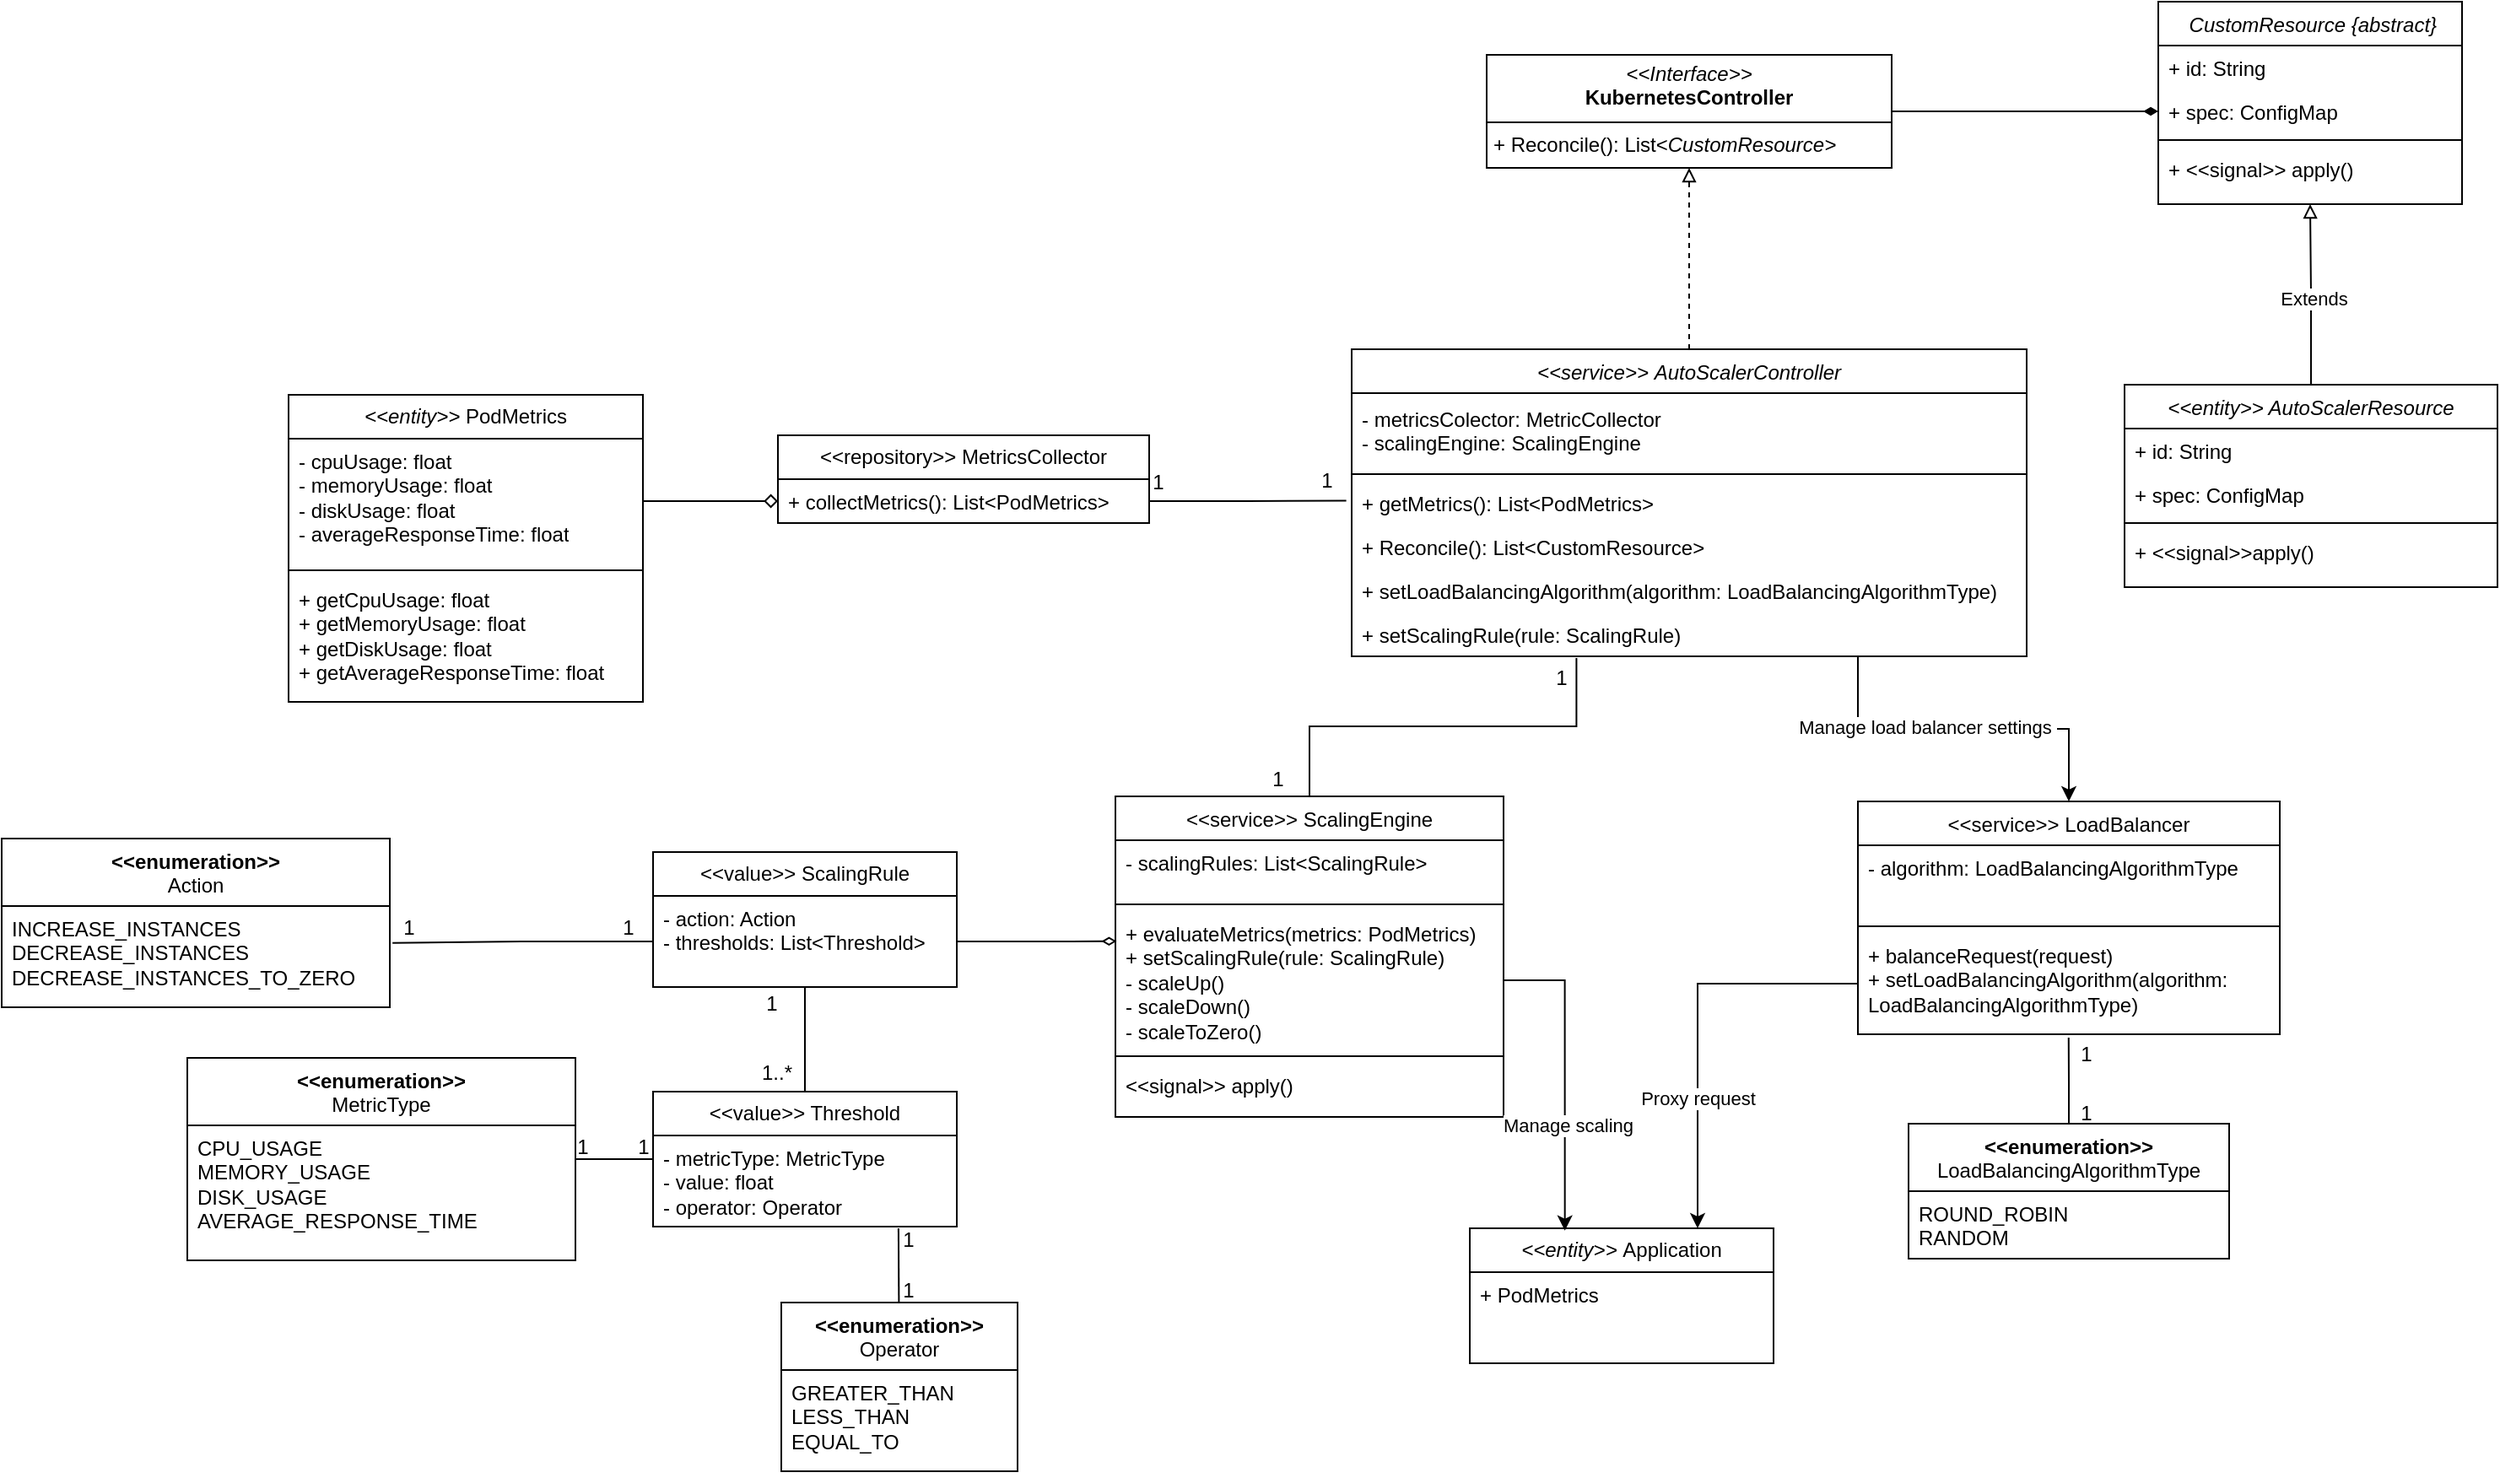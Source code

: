 <mxfile version="24.7.8">
  <diagram name="Страница — 1" id="DGp-1BqGF6IHvm2e77TG">
    <mxGraphModel dx="3447" dy="1218" grid="1" gridSize="10" guides="1" tooltips="1" connect="1" arrows="1" fold="1" page="1" pageScale="1" pageWidth="827" pageHeight="1169" math="0" shadow="0">
      <root>
        <mxCell id="0" />
        <mxCell id="1" parent="0" />
        <mxCell id="kP3Kko3-cJWs_1ZrGVj_-54" value="&lt;span style=&quot;font-style: italic; text-wrap: nowrap;&quot;&gt;&amp;lt;&amp;lt;entity&amp;gt;&amp;gt;&lt;/span&gt;&amp;nbsp;PodMetrics" style="swimlane;fontStyle=0;childLayout=stackLayout;horizontal=1;startSize=26;fillColor=none;horizontalStack=0;resizeParent=1;resizeParentMax=0;resizeLast=0;collapsible=1;marginBottom=0;whiteSpace=wrap;html=1;" parent="1" vertex="1">
          <mxGeometry x="-1450" y="906" width="210" height="182" as="geometry" />
        </mxCell>
        <mxCell id="kP3Kko3-cJWs_1ZrGVj_-55" value="&lt;div&gt;- cpuUsage: float&lt;/div&gt;&lt;div&gt;&lt;span style=&quot;background-color: initial;&quot;&gt;- memoryUsage: float&lt;/span&gt;&lt;/div&gt;&lt;div&gt;- diskUsage: float&lt;/div&gt;&lt;div&gt;- averageResponseTime: float&lt;/div&gt;" style="text;strokeColor=none;fillColor=none;align=left;verticalAlign=top;spacingLeft=4;spacingRight=4;overflow=hidden;rotatable=0;points=[[0,0.5],[1,0.5]];portConstraint=eastwest;whiteSpace=wrap;html=1;" parent="kP3Kko3-cJWs_1ZrGVj_-54" vertex="1">
          <mxGeometry y="26" width="210" height="74" as="geometry" />
        </mxCell>
        <mxCell id="j2k7lzoektzGdvymhS1a-54" value="" style="line;html=1;strokeWidth=1;align=left;verticalAlign=middle;spacingTop=-1;spacingLeft=3;spacingRight=3;rotatable=0;labelPosition=right;points=[];portConstraint=eastwest;" vertex="1" parent="kP3Kko3-cJWs_1ZrGVj_-54">
          <mxGeometry y="100" width="210" height="8" as="geometry" />
        </mxCell>
        <mxCell id="j2k7lzoektzGdvymhS1a-53" value="&lt;div&gt;+ getCpuUsage: float&lt;/div&gt;&lt;div&gt;&lt;span style=&quot;background-color: initial;&quot;&gt;+ getMemoryUsage: float&lt;/span&gt;&lt;/div&gt;&lt;div&gt;+ getDiskUsage: float&lt;/div&gt;&lt;div&gt;+ getAverageResponseTime: float&lt;/div&gt;" style="text;strokeColor=none;fillColor=none;align=left;verticalAlign=top;spacingLeft=4;spacingRight=4;overflow=hidden;rotatable=0;points=[[0,0.5],[1,0.5]];portConstraint=eastwest;whiteSpace=wrap;html=1;" vertex="1" parent="kP3Kko3-cJWs_1ZrGVj_-54">
          <mxGeometry y="108" width="210" height="74" as="geometry" />
        </mxCell>
        <mxCell id="j2k7lzoektzGdvymhS1a-25" style="edgeStyle=orthogonalEdgeStyle;rounded=0;orthogonalLoop=1;jettySize=auto;html=1;entryX=0;entryY=0.5;entryDx=0;entryDy=0;endArrow=diamondThin;endFill=1;" edge="1" parent="1" source="j2k7lzoektzGdvymhS1a-18" target="j2k7lzoektzGdvymhS1a-21">
          <mxGeometry relative="1" as="geometry" />
        </mxCell>
        <mxCell id="j2k7lzoektzGdvymhS1a-18" value="&lt;p style=&quot;margin:0px;margin-top:4px;text-align:center;&quot;&gt;&lt;i&gt;&amp;lt;&amp;lt;Interface&amp;gt;&amp;gt;&lt;/i&gt;&lt;br&gt;&lt;b&gt;KubernetesController&lt;/b&gt;&lt;/p&gt;&lt;hr size=&quot;1&quot; style=&quot;border-style:solid;&quot;&gt;&lt;p style=&quot;margin:0px;margin-left:4px;&quot;&gt;&lt;/p&gt;&lt;p style=&quot;margin:0px;margin-left:4px;&quot;&gt;+ Reconcile():&amp;nbsp;&lt;span style=&quot;background-color: initial;&quot;&gt;List&amp;lt;&lt;/span&gt;&lt;span style=&quot;background-color: initial; font-style: italic; text-align: center; text-wrap: nowrap;&quot;&gt;CustomResource&amp;gt;&lt;/span&gt;&lt;/p&gt;" style="verticalAlign=top;align=left;overflow=fill;html=1;whiteSpace=wrap;" vertex="1" parent="1">
          <mxGeometry x="-740" y="704.5" width="240" height="67" as="geometry" />
        </mxCell>
        <mxCell id="j2k7lzoektzGdvymhS1a-19" value=" CustomResource {abstract}" style="swimlane;fontStyle=2;align=center;verticalAlign=top;childLayout=stackLayout;horizontal=1;startSize=26;horizontalStack=0;resizeParent=1;resizeLast=0;collapsible=1;marginBottom=0;rounded=0;shadow=0;strokeWidth=1;" vertex="1" parent="1">
          <mxGeometry x="-342" y="673" width="180" height="120" as="geometry">
            <mxRectangle x="230" y="140" width="160" height="26" as="alternateBounds" />
          </mxGeometry>
        </mxCell>
        <mxCell id="j2k7lzoektzGdvymhS1a-20" value="+ id: String" style="text;align=left;verticalAlign=top;spacingLeft=4;spacingRight=4;overflow=hidden;rotatable=0;points=[[0,0.5],[1,0.5]];portConstraint=eastwest;" vertex="1" parent="j2k7lzoektzGdvymhS1a-19">
          <mxGeometry y="26" width="180" height="26" as="geometry" />
        </mxCell>
        <mxCell id="j2k7lzoektzGdvymhS1a-21" value="+ spec: ConfigMap" style="text;align=left;verticalAlign=top;spacingLeft=4;spacingRight=4;overflow=hidden;rotatable=0;points=[[0,0.5],[1,0.5]];portConstraint=eastwest;" vertex="1" parent="j2k7lzoektzGdvymhS1a-19">
          <mxGeometry y="52" width="180" height="26" as="geometry" />
        </mxCell>
        <mxCell id="j2k7lzoektzGdvymhS1a-22" value="" style="line;html=1;strokeWidth=1;align=left;verticalAlign=middle;spacingTop=-1;spacingLeft=3;spacingRight=3;rotatable=0;labelPosition=right;points=[];portConstraint=eastwest;" vertex="1" parent="j2k7lzoektzGdvymhS1a-19">
          <mxGeometry y="78" width="180" height="8" as="geometry" />
        </mxCell>
        <mxCell id="j2k7lzoektzGdvymhS1a-23" value="+ &lt;&lt;signal&gt;&gt; apply()" style="text;align=left;verticalAlign=top;spacingLeft=4;spacingRight=4;overflow=hidden;rotatable=0;points=[[0,0.5],[1,0.5]];portConstraint=eastwest;" vertex="1" parent="j2k7lzoektzGdvymhS1a-19">
          <mxGeometry y="86" width="180" height="26" as="geometry" />
        </mxCell>
        <mxCell id="j2k7lzoektzGdvymhS1a-35" style="edgeStyle=orthogonalEdgeStyle;rounded=0;orthogonalLoop=1;jettySize=auto;html=1;exitX=0.5;exitY=0;exitDx=0;exitDy=0;entryX=0.5;entryY=1;entryDx=0;entryDy=0;endArrow=block;endFill=0;dashed=1;" edge="1" parent="1" source="j2k7lzoektzGdvymhS1a-26" target="j2k7lzoektzGdvymhS1a-18">
          <mxGeometry relative="1" as="geometry" />
        </mxCell>
        <mxCell id="j2k7lzoektzGdvymhS1a-71" style="edgeStyle=orthogonalEdgeStyle;rounded=0;orthogonalLoop=1;jettySize=auto;html=1;exitX=0.75;exitY=1;exitDx=0;exitDy=0;entryX=0.5;entryY=0;entryDx=0;entryDy=0;" edge="1" parent="1" source="j2k7lzoektzGdvymhS1a-26" target="j2k7lzoektzGdvymhS1a-56">
          <mxGeometry relative="1" as="geometry" />
        </mxCell>
        <mxCell id="j2k7lzoektzGdvymhS1a-73" value="Manage load balancer settings&amp;nbsp;" style="edgeLabel;html=1;align=center;verticalAlign=middle;resizable=0;points=[];" vertex="1" connectable="0" parent="j2k7lzoektzGdvymhS1a-71">
          <mxGeometry x="-0.204" y="1" relative="1" as="geometry">
            <mxPoint as="offset" />
          </mxGeometry>
        </mxCell>
        <mxCell id="j2k7lzoektzGdvymhS1a-26" value="&lt;&lt;service&gt;&gt; AutoScalerController" style="swimlane;fontStyle=2;align=center;verticalAlign=top;childLayout=stackLayout;horizontal=1;startSize=26;horizontalStack=0;resizeParent=1;resizeLast=0;collapsible=1;marginBottom=0;rounded=0;shadow=0;strokeWidth=1;" vertex="1" parent="1">
          <mxGeometry x="-820" y="879" width="400" height="182" as="geometry">
            <mxRectangle x="230" y="140" width="160" height="26" as="alternateBounds" />
          </mxGeometry>
        </mxCell>
        <mxCell id="j2k7lzoektzGdvymhS1a-28" value="- metricsColector: MetricCollector&#xa;- scalingEngine: ScalingEngine" style="text;align=left;verticalAlign=middle;spacingLeft=4;spacingRight=4;overflow=hidden;rotatable=0;points=[[0,0.5],[1,0.5]];portConstraint=eastwest;" vertex="1" parent="j2k7lzoektzGdvymhS1a-26">
          <mxGeometry y="26" width="400" height="44" as="geometry" />
        </mxCell>
        <mxCell id="j2k7lzoektzGdvymhS1a-29" value="" style="line;html=1;strokeWidth=1;align=left;verticalAlign=middle;spacingTop=-1;spacingLeft=3;spacingRight=3;rotatable=0;labelPosition=right;points=[];portConstraint=eastwest;" vertex="1" parent="j2k7lzoektzGdvymhS1a-26">
          <mxGeometry y="70" width="400" height="8" as="geometry" />
        </mxCell>
        <mxCell id="j2k7lzoektzGdvymhS1a-31" value="+ getMetrics(): List&lt;PodMetrics&gt;" style="text;align=left;verticalAlign=top;spacingLeft=4;spacingRight=4;overflow=hidden;rotatable=0;points=[[0,0.5],[1,0.5]];portConstraint=eastwest;" vertex="1" parent="j2k7lzoektzGdvymhS1a-26">
          <mxGeometry y="78" width="400" height="26" as="geometry" />
        </mxCell>
        <mxCell id="j2k7lzoektzGdvymhS1a-52" value="+ Reconcile(): List&lt;CustomResource&gt;&#xa;" style="text;align=left;verticalAlign=top;spacingLeft=4;spacingRight=4;overflow=hidden;rotatable=0;points=[[0,0.5],[1,0.5]];portConstraint=eastwest;" vertex="1" parent="j2k7lzoektzGdvymhS1a-26">
          <mxGeometry y="104" width="400" height="26" as="geometry" />
        </mxCell>
        <mxCell id="j2k7lzoektzGdvymhS1a-75" value="+ setLoadBalancingAlgorithm(algorithm: LoadBalancingAlgorithmType)&#xa;" style="text;align=left;verticalAlign=top;spacingLeft=4;spacingRight=4;overflow=hidden;rotatable=0;points=[[0,0.5],[1,0.5]];portConstraint=eastwest;" vertex="1" parent="j2k7lzoektzGdvymhS1a-26">
          <mxGeometry y="130" width="400" height="26" as="geometry" />
        </mxCell>
        <mxCell id="j2k7lzoektzGdvymhS1a-107" value="+ setScalingRule(rule: ScalingRule)&#xa;" style="text;align=left;verticalAlign=top;spacingLeft=4;spacingRight=4;overflow=hidden;rotatable=0;points=[[0,0.5],[1,0.5]];portConstraint=eastwest;" vertex="1" parent="j2k7lzoektzGdvymhS1a-26">
          <mxGeometry y="156" width="400" height="26" as="geometry" />
        </mxCell>
        <mxCell id="j2k7lzoektzGdvymhS1a-41" style="edgeStyle=orthogonalEdgeStyle;rounded=0;orthogonalLoop=1;jettySize=auto;html=1;exitX=0.5;exitY=0;exitDx=0;exitDy=0;entryX=0.5;entryY=1;entryDx=0;entryDy=0;endArrow=block;endFill=0;" edge="1" parent="1" source="j2k7lzoektzGdvymhS1a-36" target="j2k7lzoektzGdvymhS1a-19">
          <mxGeometry relative="1" as="geometry" />
        </mxCell>
        <mxCell id="j2k7lzoektzGdvymhS1a-42" value="Extends" style="edgeLabel;html=1;align=center;verticalAlign=middle;resizable=0;points=[];" vertex="1" connectable="0" parent="j2k7lzoektzGdvymhS1a-41">
          <mxGeometry x="-0.04" y="-1" relative="1" as="geometry">
            <mxPoint as="offset" />
          </mxGeometry>
        </mxCell>
        <mxCell id="j2k7lzoektzGdvymhS1a-36" value="&lt;&lt;entity&gt;&gt; AutoScalerResource" style="swimlane;fontStyle=2;align=center;verticalAlign=top;childLayout=stackLayout;horizontal=1;startSize=26;horizontalStack=0;resizeParent=1;resizeLast=0;collapsible=1;marginBottom=0;rounded=0;shadow=0;strokeWidth=1;" vertex="1" parent="1">
          <mxGeometry x="-362" y="900" width="221" height="120" as="geometry">
            <mxRectangle x="230" y="140" width="160" height="26" as="alternateBounds" />
          </mxGeometry>
        </mxCell>
        <mxCell id="j2k7lzoektzGdvymhS1a-37" value="+ id: String" style="text;align=left;verticalAlign=top;spacingLeft=4;spacingRight=4;overflow=hidden;rotatable=0;points=[[0,0.5],[1,0.5]];portConstraint=eastwest;" vertex="1" parent="j2k7lzoektzGdvymhS1a-36">
          <mxGeometry y="26" width="221" height="26" as="geometry" />
        </mxCell>
        <mxCell id="j2k7lzoektzGdvymhS1a-38" value="+ spec: ConfigMap" style="text;align=left;verticalAlign=top;spacingLeft=4;spacingRight=4;overflow=hidden;rotatable=0;points=[[0,0.5],[1,0.5]];portConstraint=eastwest;" vertex="1" parent="j2k7lzoektzGdvymhS1a-36">
          <mxGeometry y="52" width="221" height="26" as="geometry" />
        </mxCell>
        <mxCell id="j2k7lzoektzGdvymhS1a-39" value="" style="line;html=1;strokeWidth=1;align=left;verticalAlign=middle;spacingTop=-1;spacingLeft=3;spacingRight=3;rotatable=0;labelPosition=right;points=[];portConstraint=eastwest;" vertex="1" parent="j2k7lzoektzGdvymhS1a-36">
          <mxGeometry y="78" width="221" height="8" as="geometry" />
        </mxCell>
        <mxCell id="j2k7lzoektzGdvymhS1a-40" value="+ &lt;&lt;signal&gt;&gt;apply()" style="text;align=left;verticalAlign=top;spacingLeft=4;spacingRight=4;overflow=hidden;rotatable=0;points=[[0,0.5],[1,0.5]];portConstraint=eastwest;" vertex="1" parent="j2k7lzoektzGdvymhS1a-36">
          <mxGeometry y="86" width="221" height="26" as="geometry" />
        </mxCell>
        <mxCell id="j2k7lzoektzGdvymhS1a-51" style="edgeStyle=orthogonalEdgeStyle;rounded=0;orthogonalLoop=1;jettySize=auto;html=1;exitX=1;exitY=0.5;exitDx=0;exitDy=0;endArrow=none;endFill=0;entryX=-0.008;entryY=0.142;entryDx=0;entryDy=0;entryPerimeter=0;" edge="1" parent="1" source="j2k7lzoektzGdvymhS1a-44">
          <mxGeometry relative="1" as="geometry">
            <mxPoint x="-823.2" y="968.692" as="targetPoint" />
          </mxGeometry>
        </mxCell>
        <mxCell id="j2k7lzoektzGdvymhS1a-43" value="&amp;lt;&amp;lt;repository&amp;gt;&amp;gt; MetricsCollector" style="swimlane;fontStyle=0;childLayout=stackLayout;horizontal=1;startSize=26;fillColor=none;horizontalStack=0;resizeParent=1;resizeParentMax=0;resizeLast=0;collapsible=1;marginBottom=0;whiteSpace=wrap;html=1;" vertex="1" parent="1">
          <mxGeometry x="-1160" y="930" width="220" height="52" as="geometry" />
        </mxCell>
        <mxCell id="j2k7lzoektzGdvymhS1a-44" value="+ collectMetrics(): List&amp;lt;PodMetrics&amp;gt;" style="text;strokeColor=none;fillColor=none;align=left;verticalAlign=top;spacingLeft=4;spacingRight=4;overflow=hidden;rotatable=0;points=[[0,0.5],[1,0.5]];portConstraint=eastwest;whiteSpace=wrap;html=1;" vertex="1" parent="j2k7lzoektzGdvymhS1a-43">
          <mxGeometry y="26" width="220" height="26" as="geometry" />
        </mxCell>
        <mxCell id="j2k7lzoektzGdvymhS1a-55" style="edgeStyle=orthogonalEdgeStyle;rounded=0;orthogonalLoop=1;jettySize=auto;html=1;exitX=1;exitY=0.5;exitDx=0;exitDy=0;entryX=0;entryY=0.5;entryDx=0;entryDy=0;endArrow=diamond;endFill=0;" edge="1" parent="1" source="kP3Kko3-cJWs_1ZrGVj_-55" target="j2k7lzoektzGdvymhS1a-44">
          <mxGeometry relative="1" as="geometry" />
        </mxCell>
        <mxCell id="j2k7lzoektzGdvymhS1a-56" value="&lt;span style=&quot;font-weight: normal;&quot;&gt;&amp;lt;&amp;lt;&lt;/span&gt;&lt;span style=&quot;font-weight: 400;&quot;&gt;service&lt;/span&gt;&lt;span style=&quot;font-weight: normal;&quot;&gt;&amp;gt;&amp;gt;&amp;nbsp;&lt;/span&gt;&lt;span style=&quot;font-weight: normal;&quot;&gt;LoadBalancer&lt;/span&gt;" style="swimlane;fontStyle=1;align=center;verticalAlign=top;childLayout=stackLayout;horizontal=1;startSize=26;horizontalStack=0;resizeParent=1;resizeParentMax=0;resizeLast=0;collapsible=1;marginBottom=0;whiteSpace=wrap;html=1;" vertex="1" parent="1">
          <mxGeometry x="-520" y="1147" width="250" height="138" as="geometry" />
        </mxCell>
        <mxCell id="j2k7lzoektzGdvymhS1a-57" value="&lt;div&gt;- algorithm: LoadBalancingAlgorithmType&lt;/div&gt;&lt;div&gt;&lt;br&gt;&lt;/div&gt;" style="text;strokeColor=none;fillColor=none;align=left;verticalAlign=top;spacingLeft=4;spacingRight=4;overflow=hidden;rotatable=0;points=[[0,0.5],[1,0.5]];portConstraint=eastwest;whiteSpace=wrap;html=1;" vertex="1" parent="j2k7lzoektzGdvymhS1a-56">
          <mxGeometry y="26" width="250" height="44" as="geometry" />
        </mxCell>
        <mxCell id="j2k7lzoektzGdvymhS1a-58" value="" style="line;strokeWidth=1;fillColor=none;align=left;verticalAlign=middle;spacingTop=-1;spacingLeft=3;spacingRight=3;rotatable=0;labelPosition=right;points=[];portConstraint=eastwest;strokeColor=inherit;" vertex="1" parent="j2k7lzoektzGdvymhS1a-56">
          <mxGeometry y="70" width="250" height="8" as="geometry" />
        </mxCell>
        <mxCell id="j2k7lzoektzGdvymhS1a-59" value="+ balanceRequest(request)&lt;div&gt;&lt;div&gt;+ setLoadBalancingAlgorithm(algorithm: LoadBalancingAlgorithmType)&lt;/div&gt;&lt;/div&gt;&lt;div&gt;&lt;br&gt;&lt;/div&gt;" style="text;strokeColor=none;fillColor=none;align=left;verticalAlign=top;spacingLeft=4;spacingRight=4;overflow=hidden;rotatable=0;points=[[0,0.5],[1,0.5]];portConstraint=eastwest;whiteSpace=wrap;html=1;" vertex="1" parent="j2k7lzoektzGdvymhS1a-56">
          <mxGeometry y="78" width="250" height="60" as="geometry" />
        </mxCell>
        <mxCell id="j2k7lzoektzGdvymhS1a-68" style="edgeStyle=orthogonalEdgeStyle;rounded=0;orthogonalLoop=1;jettySize=auto;html=1;exitX=0.5;exitY=0;exitDx=0;exitDy=0;endArrow=none;endFill=0;" edge="1" parent="1" source="j2k7lzoektzGdvymhS1a-60">
          <mxGeometry relative="1" as="geometry">
            <mxPoint x="-395.121" y="1287" as="targetPoint" />
          </mxGeometry>
        </mxCell>
        <mxCell id="j2k7lzoektzGdvymhS1a-60" value="&amp;lt;&amp;lt;enumeration&amp;gt;&amp;gt;&lt;div&gt;&lt;div style=&quot;&quot;&gt;&lt;span style=&quot;font-weight: 400;&quot;&gt;LoadBalancingAlgorithmType&lt;/span&gt;&lt;br&gt;&lt;/div&gt;&lt;/div&gt;&lt;div&gt;&lt;span style=&quot;background-color: initial;&quot;&gt;&lt;br&gt;&lt;/span&gt;&lt;/div&gt;" style="swimlane;fontStyle=1;align=center;verticalAlign=top;childLayout=stackLayout;horizontal=1;startSize=40;horizontalStack=0;resizeParent=1;resizeParentMax=0;resizeLast=0;collapsible=1;marginBottom=0;whiteSpace=wrap;html=1;" vertex="1" parent="1">
          <mxGeometry x="-490" y="1338" width="190" height="80" as="geometry" />
        </mxCell>
        <mxCell id="j2k7lzoektzGdvymhS1a-61" value="ROUND_ROBIN&lt;div&gt;RANDOM&lt;/div&gt;" style="text;strokeColor=none;fillColor=none;align=left;verticalAlign=top;spacingLeft=4;spacingRight=4;overflow=hidden;rotatable=0;points=[[0,0.5],[1,0.5]];portConstraint=eastwest;whiteSpace=wrap;html=1;" vertex="1" parent="j2k7lzoektzGdvymhS1a-60">
          <mxGeometry y="40" width="190" height="40" as="geometry" />
        </mxCell>
        <mxCell id="j2k7lzoektzGdvymhS1a-74" style="edgeStyle=orthogonalEdgeStyle;rounded=0;orthogonalLoop=1;jettySize=auto;html=1;exitX=0.5;exitY=0;exitDx=0;exitDy=0;endArrow=none;endFill=0;entryX=0.333;entryY=1.038;entryDx=0;entryDy=0;entryPerimeter=0;" edge="1" parent="1" source="j2k7lzoektzGdvymhS1a-62" target="j2k7lzoektzGdvymhS1a-107">
          <mxGeometry relative="1" as="geometry">
            <mxPoint x="-690" y="1100" as="targetPoint" />
            <mxPoint x="-855" y="1113" as="sourcePoint" />
          </mxGeometry>
        </mxCell>
        <mxCell id="j2k7lzoektzGdvymhS1a-62" value="&lt;span style=&quot;font-weight: normal;&quot;&gt;&amp;lt;&amp;lt;&lt;/span&gt;&lt;span style=&quot;font-weight: 400;&quot;&gt;service&lt;/span&gt;&lt;span style=&quot;font-weight: normal;&quot;&gt;&amp;gt;&amp;gt; ScalingEngine&lt;/span&gt;" style="swimlane;fontStyle=1;align=center;verticalAlign=top;childLayout=stackLayout;horizontal=1;startSize=26;horizontalStack=0;resizeParent=1;resizeParentMax=0;resizeLast=0;collapsible=1;marginBottom=0;whiteSpace=wrap;html=1;" vertex="1" parent="1">
          <mxGeometry x="-960" y="1144" width="230" height="190" as="geometry" />
        </mxCell>
        <mxCell id="j2k7lzoektzGdvymhS1a-63" value="- scalingRules: List&amp;lt;ScalingRule&amp;gt;&lt;div&gt;&lt;br&gt;&lt;/div&gt;" style="text;strokeColor=none;fillColor=none;align=left;verticalAlign=top;spacingLeft=4;spacingRight=4;overflow=hidden;rotatable=0;points=[[0,0.5],[1,0.5]];portConstraint=eastwest;whiteSpace=wrap;html=1;" vertex="1" parent="j2k7lzoektzGdvymhS1a-62">
          <mxGeometry y="26" width="230" height="34" as="geometry" />
        </mxCell>
        <mxCell id="j2k7lzoektzGdvymhS1a-64" value="" style="line;strokeWidth=1;fillColor=none;align=left;verticalAlign=middle;spacingTop=-1;spacingLeft=3;spacingRight=3;rotatable=0;labelPosition=right;points=[];portConstraint=eastwest;strokeColor=inherit;" vertex="1" parent="j2k7lzoektzGdvymhS1a-62">
          <mxGeometry y="60" width="230" height="8" as="geometry" />
        </mxCell>
        <mxCell id="j2k7lzoektzGdvymhS1a-65" value="&lt;div&gt;+ evaluateMetrics(metrics: PodMetrics)&lt;/div&gt;&lt;div&gt;&lt;div&gt;+ setScalingRule(rule: ScalingRule)&lt;br&gt;&lt;/div&gt;&lt;/div&gt;&lt;div&gt;&lt;span style=&quot;background-color: initial;&quot;&gt;- scaleUp()&lt;/span&gt;&lt;br&gt;&lt;/div&gt;&lt;div&gt;- scaleDown()&lt;/div&gt;&lt;div&gt;- scaleToZero()&lt;/div&gt;" style="text;strokeColor=none;fillColor=none;align=left;verticalAlign=top;spacingLeft=4;spacingRight=4;overflow=hidden;rotatable=0;points=[[0,0.5],[1,0.5]];portConstraint=eastwest;whiteSpace=wrap;html=1;" vertex="1" parent="j2k7lzoektzGdvymhS1a-62">
          <mxGeometry y="68" width="230" height="82" as="geometry" />
        </mxCell>
        <mxCell id="j2k7lzoektzGdvymhS1a-66" value="" style="line;strokeWidth=1;fillColor=none;align=left;verticalAlign=middle;spacingTop=-1;spacingLeft=3;spacingRight=3;rotatable=0;labelPosition=right;points=[];portConstraint=eastwest;strokeColor=inherit;" vertex="1" parent="j2k7lzoektzGdvymhS1a-62">
          <mxGeometry y="150" width="230" height="8" as="geometry" />
        </mxCell>
        <mxCell id="j2k7lzoektzGdvymhS1a-67" value="&lt;span style=&quot;text-wrap: nowrap; background-color: rgb(255, 255, 255);&quot;&gt;&amp;lt;&amp;lt;signal&amp;gt;&amp;gt; apply()&lt;/span&gt;" style="text;strokeColor=none;fillColor=none;align=left;verticalAlign=top;spacingLeft=4;spacingRight=4;overflow=hidden;rotatable=0;points=[[0,0.5],[1,0.5]];portConstraint=eastwest;whiteSpace=wrap;html=1;" vertex="1" parent="j2k7lzoektzGdvymhS1a-62">
          <mxGeometry y="158" width="230" height="32" as="geometry" />
        </mxCell>
        <mxCell id="j2k7lzoektzGdvymhS1a-69" value="1" style="text;html=1;align=center;verticalAlign=middle;resizable=0;points=[];autosize=1;strokeColor=none;fillColor=none;" vertex="1" parent="1">
          <mxGeometry x="-400" y="1317" width="30" height="30" as="geometry" />
        </mxCell>
        <mxCell id="j2k7lzoektzGdvymhS1a-70" value="1" style="text;html=1;align=center;verticalAlign=middle;resizable=0;points=[];autosize=1;strokeColor=none;fillColor=none;" vertex="1" parent="1">
          <mxGeometry x="-400" y="1282" width="30" height="30" as="geometry" />
        </mxCell>
        <mxCell id="j2k7lzoektzGdvymhS1a-76" style="rounded=0;orthogonalLoop=1;jettySize=auto;html=1;entryX=0.5;entryY=0;entryDx=0;entryDy=0;startArrow=none;startFill=0;endArrow=none;endFill=0;" edge="1" parent="1" source="j2k7lzoektzGdvymhS1a-77" target="j2k7lzoektzGdvymhS1a-80">
          <mxGeometry relative="1" as="geometry" />
        </mxCell>
        <mxCell id="j2k7lzoektzGdvymhS1a-77" value="&amp;lt;&amp;lt;value&amp;gt;&amp;gt; ScalingRule" style="swimlane;fontStyle=0;childLayout=stackLayout;horizontal=1;startSize=26;fillColor=none;horizontalStack=0;resizeParent=1;resizeParentMax=0;resizeLast=0;collapsible=1;marginBottom=0;whiteSpace=wrap;html=1;" vertex="1" parent="1">
          <mxGeometry x="-1234" y="1177" width="180" height="80" as="geometry" />
        </mxCell>
        <mxCell id="j2k7lzoektzGdvymhS1a-78" value="&lt;div&gt;- action: Action&lt;/div&gt;&lt;div&gt;- thresholds: List&amp;lt;Threshold&amp;gt;&lt;/div&gt;" style="text;strokeColor=none;fillColor=none;align=left;verticalAlign=top;spacingLeft=4;spacingRight=4;overflow=hidden;rotatable=0;points=[[0,0.5],[1,0.5]];portConstraint=eastwest;whiteSpace=wrap;html=1;" vertex="1" parent="j2k7lzoektzGdvymhS1a-77">
          <mxGeometry y="26" width="180" height="54" as="geometry" />
        </mxCell>
        <mxCell id="j2k7lzoektzGdvymhS1a-79" style="rounded=0;orthogonalLoop=1;jettySize=auto;html=1;endArrow=none;endFill=0;" edge="1" parent="1" source="j2k7lzoektzGdvymhS1a-80" target="j2k7lzoektzGdvymhS1a-84">
          <mxGeometry relative="1" as="geometry" />
        </mxCell>
        <mxCell id="j2k7lzoektzGdvymhS1a-80" value="&amp;lt;&amp;lt;value&amp;gt;&amp;gt; Threshold" style="swimlane;fontStyle=0;childLayout=stackLayout;horizontal=1;startSize=26;fillColor=none;horizontalStack=0;resizeParent=1;resizeParentMax=0;resizeLast=0;collapsible=1;marginBottom=0;whiteSpace=wrap;html=1;" vertex="1" parent="1">
          <mxGeometry x="-1234" y="1319" width="180" height="80" as="geometry" />
        </mxCell>
        <mxCell id="j2k7lzoektzGdvymhS1a-81" value="&lt;div&gt;- metricType: MetricType&lt;/div&gt;&lt;div&gt;- value: float&lt;/div&gt;&lt;div&gt;- operator: Operator&lt;/div&gt;" style="text;strokeColor=none;fillColor=none;align=left;verticalAlign=top;spacingLeft=4;spacingRight=4;overflow=hidden;rotatable=0;points=[[0,0.5],[1,0.5]];portConstraint=eastwest;whiteSpace=wrap;html=1;" vertex="1" parent="j2k7lzoektzGdvymhS1a-80">
          <mxGeometry y="26" width="180" height="54" as="geometry" />
        </mxCell>
        <mxCell id="j2k7lzoektzGdvymhS1a-82" value="&amp;lt;&amp;lt;enumeration&amp;gt;&amp;gt;&lt;div&gt;&lt;div style=&quot;font-weight: 400;&quot;&gt;&lt;span style=&quot;background-color: initial;&quot;&gt;Action&lt;/span&gt;&lt;br&gt;&lt;/div&gt;&lt;/div&gt;&lt;div&gt;&lt;span style=&quot;background-color: initial;&quot;&gt;&lt;br&gt;&lt;/span&gt;&lt;/div&gt;" style="swimlane;fontStyle=1;align=center;verticalAlign=top;childLayout=stackLayout;horizontal=1;startSize=40;horizontalStack=0;resizeParent=1;resizeParentMax=0;resizeLast=0;collapsible=1;marginBottom=0;whiteSpace=wrap;html=1;" vertex="1" parent="1">
          <mxGeometry x="-1620" y="1169" width="230" height="100" as="geometry" />
        </mxCell>
        <mxCell id="j2k7lzoektzGdvymhS1a-83" value="&lt;div&gt;INCREASE_INSTANCES&lt;/div&gt;&lt;div&gt;DECREASE_INSTANCES&lt;span style=&quot;background-color: initial;&quot;&gt;&amp;nbsp; DECREASE_INSTANCES_TO_ZERO&lt;/span&gt;&lt;/div&gt;" style="text;strokeColor=none;fillColor=none;align=left;verticalAlign=top;spacingLeft=4;spacingRight=4;overflow=hidden;rotatable=0;points=[[0,0.5],[1,0.5]];portConstraint=eastwest;whiteSpace=wrap;html=1;" vertex="1" parent="j2k7lzoektzGdvymhS1a-82">
          <mxGeometry y="40" width="230" height="60" as="geometry" />
        </mxCell>
        <mxCell id="j2k7lzoektzGdvymhS1a-84" value="&amp;lt;&amp;lt;enumeration&amp;gt;&amp;gt;&lt;div&gt;&lt;div style=&quot;font-weight: 400;&quot;&gt;MetricType&lt;/div&gt;&lt;/div&gt;&lt;div&gt;&lt;span style=&quot;background-color: initial;&quot;&gt;&lt;br&gt;&lt;/span&gt;&lt;/div&gt;" style="swimlane;fontStyle=1;align=center;verticalAlign=top;childLayout=stackLayout;horizontal=1;startSize=40;horizontalStack=0;resizeParent=1;resizeParentMax=0;resizeLast=0;collapsible=1;marginBottom=0;whiteSpace=wrap;html=1;" vertex="1" parent="1">
          <mxGeometry x="-1510" y="1299" width="230" height="120" as="geometry" />
        </mxCell>
        <mxCell id="j2k7lzoektzGdvymhS1a-85" value="&lt;div&gt;CPU_USAGE&lt;/div&gt;&lt;div&gt;MEMORY_USAGE&lt;/div&gt;&lt;div&gt;DISK_USAGE&lt;/div&gt;&lt;div&gt;AVERAGE_RESPONSE_TIME&lt;/div&gt;" style="text;strokeColor=none;fillColor=none;align=left;verticalAlign=top;spacingLeft=4;spacingRight=4;overflow=hidden;rotatable=0;points=[[0,0.5],[1,0.5]];portConstraint=eastwest;whiteSpace=wrap;html=1;" vertex="1" parent="j2k7lzoektzGdvymhS1a-84">
          <mxGeometry y="40" width="230" height="80" as="geometry" />
        </mxCell>
        <mxCell id="j2k7lzoektzGdvymhS1a-86" value="&amp;lt;&amp;lt;enumeration&amp;gt;&amp;gt;&lt;div&gt;&lt;div style=&quot;font-weight: 400;&quot;&gt;&lt;span style=&quot;background-color: initial;&quot;&gt;Operator&lt;/span&gt;&lt;br&gt;&lt;/div&gt;&lt;/div&gt;&lt;div&gt;&lt;span style=&quot;background-color: initial;&quot;&gt;&lt;br&gt;&lt;/span&gt;&lt;/div&gt;" style="swimlane;fontStyle=1;align=center;verticalAlign=top;childLayout=stackLayout;horizontal=1;startSize=40;horizontalStack=0;resizeParent=1;resizeParentMax=0;resizeLast=0;collapsible=1;marginBottom=0;whiteSpace=wrap;html=1;" vertex="1" parent="1">
          <mxGeometry x="-1158" y="1444" width="140" height="100" as="geometry" />
        </mxCell>
        <mxCell id="j2k7lzoektzGdvymhS1a-87" value="&lt;div&gt;GREATER_THAN&lt;/div&gt;&lt;div&gt;LESS_THAN&lt;/div&gt;&lt;div&gt;EQUAL_TO&lt;/div&gt;" style="text;strokeColor=none;fillColor=none;align=left;verticalAlign=top;spacingLeft=4;spacingRight=4;overflow=hidden;rotatable=0;points=[[0,0.5],[1,0.5]];portConstraint=eastwest;whiteSpace=wrap;html=1;" vertex="1" parent="j2k7lzoektzGdvymhS1a-86">
          <mxGeometry y="40" width="140" height="60" as="geometry" />
        </mxCell>
        <mxCell id="j2k7lzoektzGdvymhS1a-88" style="edgeStyle=orthogonalEdgeStyle;rounded=0;orthogonalLoop=1;jettySize=auto;html=1;entryX=1.007;entryY=0.364;entryDx=0;entryDy=0;entryPerimeter=0;endArrow=none;endFill=0;" edge="1" parent="1" source="j2k7lzoektzGdvymhS1a-78" target="j2k7lzoektzGdvymhS1a-83">
          <mxGeometry relative="1" as="geometry" />
        </mxCell>
        <mxCell id="j2k7lzoektzGdvymhS1a-89" value="1" style="text;html=1;align=center;verticalAlign=middle;resizable=0;points=[];autosize=1;strokeColor=none;fillColor=none;" vertex="1" parent="1">
          <mxGeometry x="-1264" y="1207" width="30" height="30" as="geometry" />
        </mxCell>
        <mxCell id="j2k7lzoektzGdvymhS1a-90" value="1" style="text;html=1;align=center;verticalAlign=middle;resizable=0;points=[];autosize=1;strokeColor=none;fillColor=none;" vertex="1" parent="1">
          <mxGeometry x="-1394" y="1207" width="30" height="30" as="geometry" />
        </mxCell>
        <mxCell id="j2k7lzoektzGdvymhS1a-91" value="1" style="text;html=1;align=center;verticalAlign=middle;resizable=0;points=[];autosize=1;strokeColor=none;fillColor=none;" vertex="1" parent="1">
          <mxGeometry x="-1291" y="1337" width="30" height="30" as="geometry" />
        </mxCell>
        <mxCell id="j2k7lzoektzGdvymhS1a-93" style="rounded=0;orthogonalLoop=1;jettySize=auto;html=1;entryX=0.808;entryY=1.019;entryDx=0;entryDy=0;entryPerimeter=0;startArrow=none;startFill=0;endArrow=none;endFill=0;" edge="1" parent="1" source="j2k7lzoektzGdvymhS1a-86" target="j2k7lzoektzGdvymhS1a-81">
          <mxGeometry relative="1" as="geometry" />
        </mxCell>
        <mxCell id="j2k7lzoektzGdvymhS1a-94" value="1" style="text;html=1;align=center;verticalAlign=middle;resizable=0;points=[];autosize=1;strokeColor=none;fillColor=none;" vertex="1" parent="1">
          <mxGeometry x="-1255" y="1337" width="30" height="30" as="geometry" />
        </mxCell>
        <mxCell id="j2k7lzoektzGdvymhS1a-95" value="1" style="text;html=1;align=center;verticalAlign=middle;resizable=0;points=[];autosize=1;strokeColor=none;fillColor=none;" vertex="1" parent="1">
          <mxGeometry x="-1098" y="1422" width="30" height="30" as="geometry" />
        </mxCell>
        <mxCell id="j2k7lzoektzGdvymhS1a-96" value="1..*" style="text;html=1;align=center;verticalAlign=middle;resizable=0;points=[];autosize=1;strokeColor=none;fillColor=none;" vertex="1" parent="1">
          <mxGeometry x="-1181" y="1293" width="40" height="30" as="geometry" />
        </mxCell>
        <mxCell id="j2k7lzoektzGdvymhS1a-98" value="1" style="text;html=1;align=center;verticalAlign=middle;resizable=0;points=[];autosize=1;strokeColor=none;fillColor=none;" vertex="1" parent="1">
          <mxGeometry x="-850" y="942" width="30" height="30" as="geometry" />
        </mxCell>
        <mxCell id="j2k7lzoektzGdvymhS1a-101" value="1" style="text;html=1;align=center;verticalAlign=middle;resizable=0;points=[];autosize=1;strokeColor=none;fillColor=none;" vertex="1" parent="1">
          <mxGeometry x="-950" y="943" width="30" height="30" as="geometry" />
        </mxCell>
        <mxCell id="j2k7lzoektzGdvymhS1a-102" value="1" style="text;html=1;align=center;verticalAlign=middle;resizable=0;points=[];autosize=1;strokeColor=none;fillColor=none;" vertex="1" parent="1">
          <mxGeometry x="-879" y="1119" width="30" height="30" as="geometry" />
        </mxCell>
        <mxCell id="j2k7lzoektzGdvymhS1a-103" value="1" style="text;html=1;align=center;verticalAlign=middle;resizable=0;points=[];autosize=1;strokeColor=none;fillColor=none;" vertex="1" parent="1">
          <mxGeometry x="-711" y="1059" width="30" height="30" as="geometry" />
        </mxCell>
        <mxCell id="j2k7lzoektzGdvymhS1a-104" style="edgeStyle=orthogonalEdgeStyle;rounded=0;orthogonalLoop=1;jettySize=auto;html=1;exitX=1;exitY=0.5;exitDx=0;exitDy=0;entryX=0.003;entryY=0.218;entryDx=0;entryDy=0;entryPerimeter=0;endArrow=diamondThin;endFill=0;" edge="1" parent="1" source="j2k7lzoektzGdvymhS1a-78" target="j2k7lzoektzGdvymhS1a-65">
          <mxGeometry relative="1" as="geometry" />
        </mxCell>
        <mxCell id="j2k7lzoektzGdvymhS1a-105" value="1" style="text;html=1;align=center;verticalAlign=middle;resizable=0;points=[];autosize=1;strokeColor=none;fillColor=none;" vertex="1" parent="1">
          <mxGeometry x="-1179" y="1252" width="30" height="30" as="geometry" />
        </mxCell>
        <mxCell id="j2k7lzoektzGdvymhS1a-106" value="1" style="text;html=1;align=center;verticalAlign=middle;resizable=0;points=[];autosize=1;strokeColor=none;fillColor=none;" vertex="1" parent="1">
          <mxGeometry x="-1098" y="1392" width="30" height="30" as="geometry" />
        </mxCell>
        <mxCell id="j2k7lzoektzGdvymhS1a-109" value="&lt;span style=&quot;font-style: italic; text-wrap: nowrap;&quot;&gt;&amp;lt;&amp;lt;entity&amp;gt;&amp;gt;&lt;/span&gt;&amp;nbsp;Application" style="swimlane;fontStyle=0;childLayout=stackLayout;horizontal=1;startSize=26;fillColor=none;horizontalStack=0;resizeParent=1;resizeParentMax=0;resizeLast=0;collapsible=1;marginBottom=0;whiteSpace=wrap;html=1;" vertex="1" parent="1">
          <mxGeometry x="-750" y="1400" width="180" height="80" as="geometry" />
        </mxCell>
        <mxCell id="j2k7lzoektzGdvymhS1a-110" value="+ PodMetrics" style="text;strokeColor=none;fillColor=none;align=left;verticalAlign=top;spacingLeft=4;spacingRight=4;overflow=hidden;rotatable=0;points=[[0,0.5],[1,0.5]];portConstraint=eastwest;whiteSpace=wrap;html=1;" vertex="1" parent="j2k7lzoektzGdvymhS1a-109">
          <mxGeometry y="26" width="180" height="54" as="geometry" />
        </mxCell>
        <mxCell id="j2k7lzoektzGdvymhS1a-111" style="edgeStyle=orthogonalEdgeStyle;rounded=0;orthogonalLoop=1;jettySize=auto;html=1;exitX=0;exitY=0.5;exitDx=0;exitDy=0;entryX=0.75;entryY=0;entryDx=0;entryDy=0;" edge="1" parent="1" source="j2k7lzoektzGdvymhS1a-59" target="j2k7lzoektzGdvymhS1a-109">
          <mxGeometry relative="1" as="geometry" />
        </mxCell>
        <mxCell id="j2k7lzoektzGdvymhS1a-113" value="Proxy request" style="edgeLabel;html=1;align=center;verticalAlign=middle;resizable=0;points=[];" vertex="1" connectable="0" parent="j2k7lzoektzGdvymhS1a-111">
          <mxGeometry x="0.354" relative="1" as="geometry">
            <mxPoint as="offset" />
          </mxGeometry>
        </mxCell>
        <mxCell id="j2k7lzoektzGdvymhS1a-114" style="edgeStyle=orthogonalEdgeStyle;rounded=0;orthogonalLoop=1;jettySize=auto;html=1;exitX=1;exitY=0.5;exitDx=0;exitDy=0;entryX=0.313;entryY=0.017;entryDx=0;entryDy=0;entryPerimeter=0;" edge="1" parent="1" source="j2k7lzoektzGdvymhS1a-65" target="j2k7lzoektzGdvymhS1a-109">
          <mxGeometry relative="1" as="geometry" />
        </mxCell>
        <mxCell id="j2k7lzoektzGdvymhS1a-115" value="Manage scaling" style="edgeLabel;html=1;align=center;verticalAlign=middle;resizable=0;points=[];" vertex="1" connectable="0" parent="j2k7lzoektzGdvymhS1a-114">
          <mxGeometry x="0.326" y="1" relative="1" as="geometry">
            <mxPoint as="offset" />
          </mxGeometry>
        </mxCell>
      </root>
    </mxGraphModel>
  </diagram>
</mxfile>

